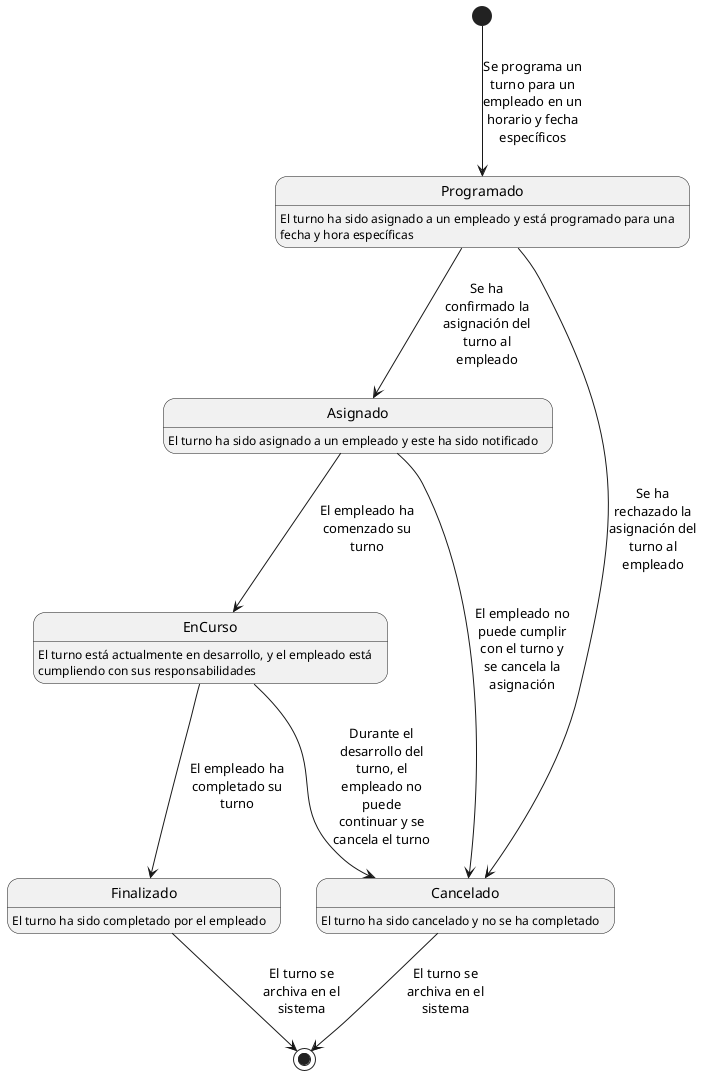 @startuml Turno

skinparam maxMessageSize 100
skinparam wrapWidth 400

[*] --> Programado : Se programa un turno para un empleado en un horario y fecha específicos

Programado : El turno ha sido asignado a un empleado y está programado para una fecha y hora específicas
Programado --> Asignado : Se ha confirmado la asignación del turno al empleado
Programado --> Cancelado : Se ha rechazado la asignación del turno al empleado

Asignado : El turno ha sido asignado a un empleado y este ha sido notificado
Asignado --> EnCurso : El empleado ha comenzado su turno
Asignado --> Cancelado : El empleado no puede cumplir con el turno y se cancela la asignación

EnCurso : El turno está actualmente en desarrollo, y el empleado está cumpliendo con sus responsabilidades
EnCurso --> Finalizado : El empleado ha completado su turno
EnCurso --> Cancelado : Durante el desarrollo del turno, el empleado no puede continuar y se cancela el turno

Finalizado : El turno ha sido completado por el empleado
Finalizado --> [*] : El turno se archiva en el sistema

Cancelado: El turno ha sido cancelado y no se ha completado
Cancelado --> [*] : El turno se archiva en el sistema

@enduml